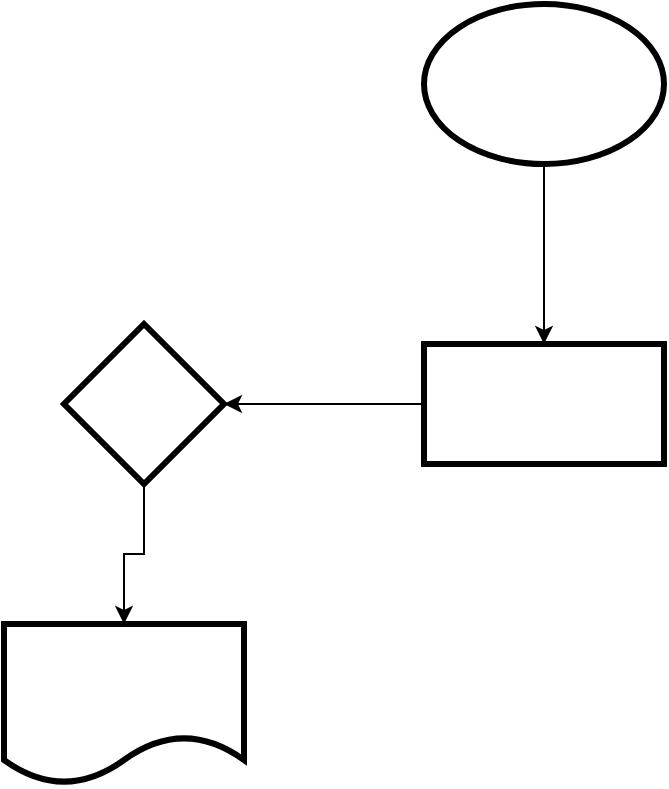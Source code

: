 <mxfile version="20.2.7" type="device"><diagram id="Ituco4LRM5IKK5-0ZUZ-" name="Sayfa -1"><mxGraphModel dx="1038" dy="547" grid="1" gridSize="10" guides="1" tooltips="1" connect="1" arrows="1" fold="1" page="1" pageScale="1" pageWidth="827" pageHeight="1169" math="0" shadow="0"><root><mxCell id="0"/><mxCell id="1" parent="0"/><mxCell id="wMlW-CCBhD8Nhrr3J9Yy-3" value="" style="edgeStyle=orthogonalEdgeStyle;rounded=0;orthogonalLoop=1;jettySize=auto;html=1;" edge="1" parent="1" source="wMlW-CCBhD8Nhrr3J9Yy-1" target="wMlW-CCBhD8Nhrr3J9Yy-2"><mxGeometry relative="1" as="geometry"/></mxCell><mxCell id="wMlW-CCBhD8Nhrr3J9Yy-1" value="" style="ellipse;whiteSpace=wrap;html=1;strokeWidth=3;" vertex="1" parent="1"><mxGeometry x="370" y="20" width="120" height="80" as="geometry"/></mxCell><mxCell id="wMlW-CCBhD8Nhrr3J9Yy-5" value="" style="edgeStyle=orthogonalEdgeStyle;rounded=0;orthogonalLoop=1;jettySize=auto;html=1;" edge="1" parent="1" source="wMlW-CCBhD8Nhrr3J9Yy-2" target="wMlW-CCBhD8Nhrr3J9Yy-4"><mxGeometry relative="1" as="geometry"/></mxCell><mxCell id="wMlW-CCBhD8Nhrr3J9Yy-2" value="" style="whiteSpace=wrap;html=1;strokeWidth=3;" vertex="1" parent="1"><mxGeometry x="370" y="190" width="120" height="60" as="geometry"/></mxCell><mxCell id="wMlW-CCBhD8Nhrr3J9Yy-7" value="" style="edgeStyle=orthogonalEdgeStyle;rounded=0;orthogonalLoop=1;jettySize=auto;html=1;" edge="1" parent="1" source="wMlW-CCBhD8Nhrr3J9Yy-4" target="wMlW-CCBhD8Nhrr3J9Yy-6"><mxGeometry relative="1" as="geometry"/></mxCell><mxCell id="wMlW-CCBhD8Nhrr3J9Yy-4" value="" style="rhombus;whiteSpace=wrap;html=1;strokeWidth=3;" vertex="1" parent="1"><mxGeometry x="190" y="180" width="80" height="80" as="geometry"/></mxCell><mxCell id="wMlW-CCBhD8Nhrr3J9Yy-6" value="" style="shape=document;whiteSpace=wrap;html=1;boundedLbl=1;strokeWidth=3;" vertex="1" parent="1"><mxGeometry x="160" y="330" width="120" height="80" as="geometry"/></mxCell></root></mxGraphModel></diagram></mxfile>